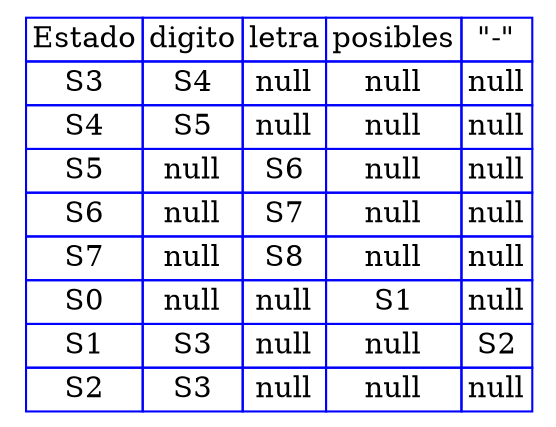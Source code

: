 digraph {

  tbl [

    shape=plaintext
    label=<
      <table border='0' cellborder='1' color='blue' cellspacing='0'>
<tr><td>Estado</td><td>digito</td><td>letra</td><td>posibles</td><td>"-"</td></tr>
<tr><td>S3</td><td>S4</td><td>null</td><td>null</td><td>null</td></tr>
<tr><td>S4</td><td>S5</td><td>null</td><td>null</td><td>null</td></tr>
<tr><td>S5</td><td>null</td><td>S6</td><td>null</td><td>null</td></tr>
<tr><td>S6</td><td>null</td><td>S7</td><td>null</td><td>null</td></tr>
<tr><td>S7</td><td>null</td><td>S8</td><td>null</td><td>null</td></tr>
<tr><td>S0</td><td>null</td><td>null</td><td>S1</td><td>null</td></tr>
<tr><td>S1</td><td>S3</td><td>null</td><td>null</td><td>S2</td></tr>
<tr><td>S2</td><td>S3</td><td>null</td><td>null</td><td>null</td></tr>
</table>

    >];

}
